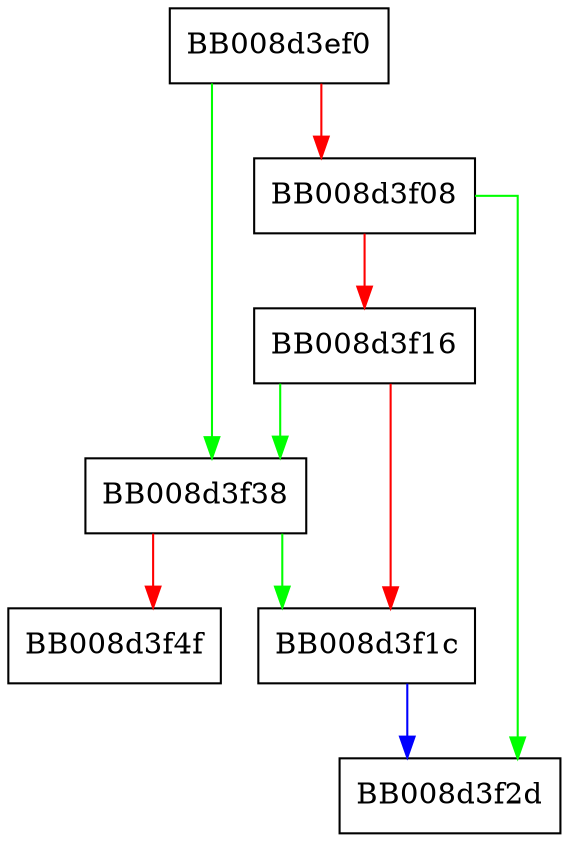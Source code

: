 digraph clock_gettime {
  node [shape="box"];
  graph [splines=ortho];
  BB008d3ef0 -> BB008d3f38 [color="green"];
  BB008d3ef0 -> BB008d3f08 [color="red"];
  BB008d3f08 -> BB008d3f2d [color="green"];
  BB008d3f08 -> BB008d3f16 [color="red"];
  BB008d3f16 -> BB008d3f38 [color="green"];
  BB008d3f16 -> BB008d3f1c [color="red"];
  BB008d3f1c -> BB008d3f2d [color="blue"];
  BB008d3f38 -> BB008d3f1c [color="green"];
  BB008d3f38 -> BB008d3f4f [color="red"];
}